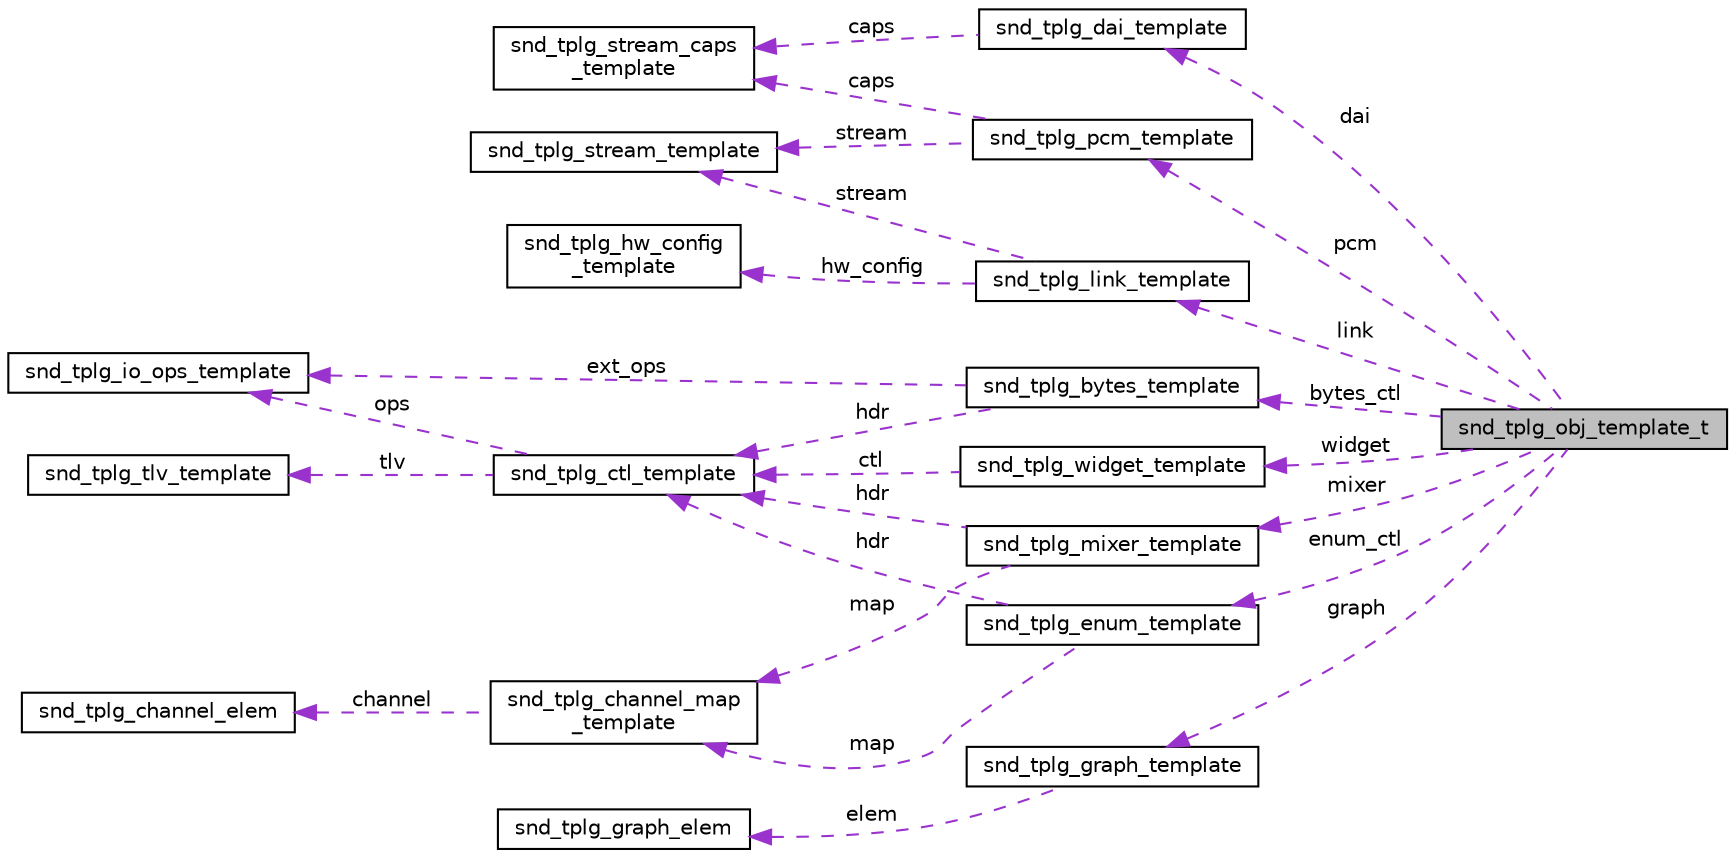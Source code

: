 digraph "snd_tplg_obj_template_t"
{
  edge [fontname="Helvetica",fontsize="10",labelfontname="Helvetica",labelfontsize="10"];
  node [fontname="Helvetica",fontsize="10",shape=record];
  rankdir="LR";
  Node1 [label="snd_tplg_obj_template_t",height=0.2,width=0.4,color="black", fillcolor="grey75", style="filled", fontcolor="black"];
  Node2 -> Node1 [dir="back",color="darkorchid3",fontsize="10",style="dashed",label=" pcm" ,fontname="Helvetica"];
  Node2 [label="snd_tplg_pcm_template",height=0.2,width=0.4,color="black", fillcolor="white", style="filled",URL="$structsnd__tplg__pcm__template.html",tooltip="Template type for PCM (FE DAI & DAI links). "];
  Node3 -> Node2 [dir="back",color="darkorchid3",fontsize="10",style="dashed",label=" caps" ,fontname="Helvetica"];
  Node3 [label="snd_tplg_stream_caps\l_template",height=0.2,width=0.4,color="black", fillcolor="white", style="filled",URL="$structsnd__tplg__stream__caps__template.html",tooltip="Stream Capabilities. "];
  Node4 -> Node2 [dir="back",color="darkorchid3",fontsize="10",style="dashed",label=" stream" ,fontname="Helvetica"];
  Node4 [label="snd_tplg_stream_template",height=0.2,width=0.4,color="black", fillcolor="white", style="filled",URL="$structsnd__tplg__stream__template.html",tooltip="Stream configurations. "];
  Node5 -> Node1 [dir="back",color="darkorchid3",fontsize="10",style="dashed",label=" widget" ,fontname="Helvetica"];
  Node5 [label="snd_tplg_widget_template",height=0.2,width=0.4,color="black", fillcolor="white", style="filled",URL="$structsnd__tplg__widget__template.html",tooltip="Template type for DAPM widget objects. "];
  Node6 -> Node5 [dir="back",color="darkorchid3",fontsize="10",style="dashed",label=" ctl" ,fontname="Helvetica"];
  Node6 [label="snd_tplg_ctl_template",height=0.2,width=0.4,color="black", fillcolor="white", style="filled",URL="$structsnd__tplg__ctl__template.html",tooltip="Template type for control objects. "];
  Node7 -> Node6 [dir="back",color="darkorchid3",fontsize="10",style="dashed",label=" ops" ,fontname="Helvetica"];
  Node7 [label="snd_tplg_io_ops_template",height=0.2,width=0.4,color="black", fillcolor="white", style="filled",URL="$structsnd__tplg__io__ops__template.html",tooltip="Template type for object operations mapping. "];
  Node8 -> Node6 [dir="back",color="darkorchid3",fontsize="10",style="dashed",label=" tlv" ,fontname="Helvetica"];
  Node8 [label="snd_tplg_tlv_template",height=0.2,width=0.4,color="black", fillcolor="white", style="filled",URL="$structsnd__tplg__tlv__template.html",tooltip="Template type for all TLV objects. "];
  Node9 -> Node1 [dir="back",color="darkorchid3",fontsize="10",style="dashed",label=" bytes_ctl" ,fontname="Helvetica"];
  Node9 [label="snd_tplg_bytes_template",height=0.2,width=0.4,color="black", fillcolor="white", style="filled",URL="$structsnd__tplg__bytes__template.html",tooltip="Template type for TLV Scale objects. "];
  Node7 -> Node9 [dir="back",color="darkorchid3",fontsize="10",style="dashed",label=" ext_ops" ,fontname="Helvetica"];
  Node6 -> Node9 [dir="back",color="darkorchid3",fontsize="10",style="dashed",label=" hdr" ,fontname="Helvetica"];
  Node10 -> Node1 [dir="back",color="darkorchid3",fontsize="10",style="dashed",label=" dai" ,fontname="Helvetica"];
  Node10 [label="snd_tplg_dai_template",height=0.2,width=0.4,color="black", fillcolor="white", style="filled",URL="$structsnd__tplg__dai__template.html",tooltip="Template type for physical DAI. It can be used to configure backend DAIs for DPCM. "];
  Node3 -> Node10 [dir="back",color="darkorchid3",fontsize="10",style="dashed",label=" caps" ,fontname="Helvetica"];
  Node11 -> Node1 [dir="back",color="darkorchid3",fontsize="10",style="dashed",label=" graph" ,fontname="Helvetica"];
  Node11 [label="snd_tplg_graph_template",height=0.2,width=0.4,color="black", fillcolor="white", style="filled",URL="$structsnd__tplg__graph__template.html",tooltip="Template type for array of DAPM graph elements. "];
  Node12 -> Node11 [dir="back",color="darkorchid3",fontsize="10",style="dashed",label=" elem" ,fontname="Helvetica"];
  Node12 [label="snd_tplg_graph_elem",height=0.2,width=0.4,color="black", fillcolor="white", style="filled",URL="$structsnd__tplg__graph__elem.html",tooltip="Template type for single DAPM graph element. "];
  Node13 -> Node1 [dir="back",color="darkorchid3",fontsize="10",style="dashed",label=" enum_ctl" ,fontname="Helvetica"];
  Node13 [label="snd_tplg_enum_template",height=0.2,width=0.4,color="black", fillcolor="white", style="filled",URL="$structsnd__tplg__enum__template.html",tooltip="Template type for enumerated control objects. "];
  Node14 -> Node13 [dir="back",color="darkorchid3",fontsize="10",style="dashed",label=" map" ,fontname="Helvetica"];
  Node14 [label="snd_tplg_channel_map\l_template",height=0.2,width=0.4,color="black", fillcolor="white", style="filled",URL="$structsnd__tplg__channel__map__template.html",tooltip="Template type for channel mapping. "];
  Node15 -> Node14 [dir="back",color="darkorchid3",fontsize="10",style="dashed",label=" channel" ,fontname="Helvetica"];
  Node15 [label="snd_tplg_channel_elem",height=0.2,width=0.4,color="black", fillcolor="white", style="filled",URL="$structsnd__tplg__channel__elem.html"];
  Node6 -> Node13 [dir="back",color="darkorchid3",fontsize="10",style="dashed",label=" hdr" ,fontname="Helvetica"];
  Node16 -> Node1 [dir="back",color="darkorchid3",fontsize="10",style="dashed",label=" mixer" ,fontname="Helvetica"];
  Node16 [label="snd_tplg_mixer_template",height=0.2,width=0.4,color="black", fillcolor="white", style="filled",URL="$structsnd__tplg__mixer__template.html",tooltip="Template type for mixer control objects. "];
  Node14 -> Node16 [dir="back",color="darkorchid3",fontsize="10",style="dashed",label=" map" ,fontname="Helvetica"];
  Node6 -> Node16 [dir="back",color="darkorchid3",fontsize="10",style="dashed",label=" hdr" ,fontname="Helvetica"];
  Node17 -> Node1 [dir="back",color="darkorchid3",fontsize="10",style="dashed",label=" link" ,fontname="Helvetica"];
  Node17 [label="snd_tplg_link_template",height=0.2,width=0.4,color="black", fillcolor="white", style="filled",URL="$structsnd__tplg__link__template.html",tooltip="Template type for physical DAI Links. "];
  Node18 -> Node17 [dir="back",color="darkorchid3",fontsize="10",style="dashed",label=" hw_config" ,fontname="Helvetica"];
  Node18 [label="snd_tplg_hw_config\l_template",height=0.2,width=0.4,color="black", fillcolor="white", style="filled",URL="$structsnd__tplg__hw__config__template.html",tooltip="Template type to describe a physical link runtime supported hardware config, i.e. hardware audio form..."];
  Node4 -> Node17 [dir="back",color="darkorchid3",fontsize="10",style="dashed",label=" stream" ,fontname="Helvetica"];
}
